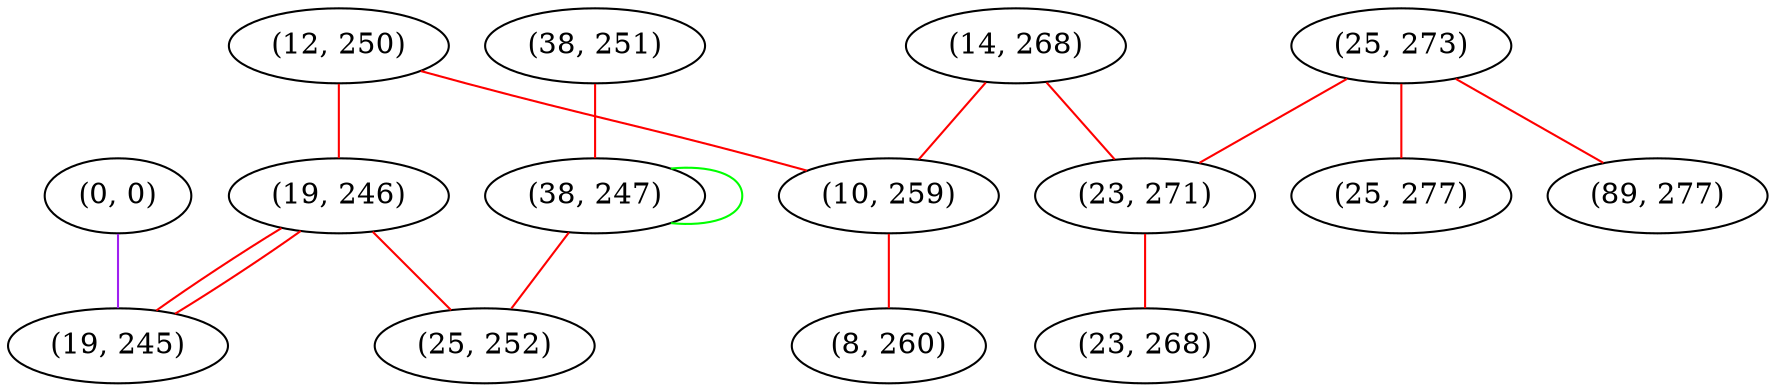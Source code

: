 graph "" {
"(0, 0)";
"(25, 273)";
"(12, 250)";
"(38, 251)";
"(14, 268)";
"(38, 247)";
"(23, 271)";
"(19, 246)";
"(89, 277)";
"(23, 268)";
"(25, 277)";
"(19, 245)";
"(10, 259)";
"(25, 252)";
"(8, 260)";
"(0, 0)" -- "(19, 245)"  [color=purple, key=0, weight=4];
"(25, 273)" -- "(25, 277)"  [color=red, key=0, weight=1];
"(25, 273)" -- "(23, 271)"  [color=red, key=0, weight=1];
"(25, 273)" -- "(89, 277)"  [color=red, key=0, weight=1];
"(12, 250)" -- "(10, 259)"  [color=red, key=0, weight=1];
"(12, 250)" -- "(19, 246)"  [color=red, key=0, weight=1];
"(38, 251)" -- "(38, 247)"  [color=red, key=0, weight=1];
"(14, 268)" -- "(10, 259)"  [color=red, key=0, weight=1];
"(14, 268)" -- "(23, 271)"  [color=red, key=0, weight=1];
"(38, 247)" -- "(38, 247)"  [color=green, key=0, weight=2];
"(38, 247)" -- "(25, 252)"  [color=red, key=0, weight=1];
"(23, 271)" -- "(23, 268)"  [color=red, key=0, weight=1];
"(19, 246)" -- "(25, 252)"  [color=red, key=0, weight=1];
"(19, 246)" -- "(19, 245)"  [color=red, key=0, weight=1];
"(19, 246)" -- "(19, 245)"  [color=red, key=1, weight=1];
"(10, 259)" -- "(8, 260)"  [color=red, key=0, weight=1];
}
